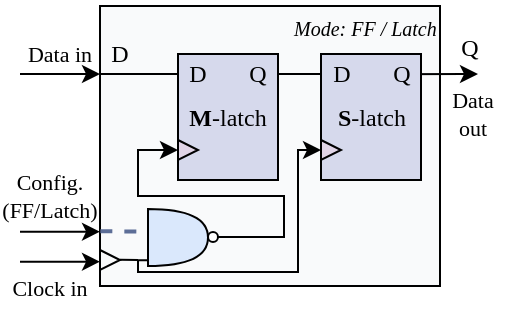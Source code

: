 <mxfile version="27.2.0">
  <diagram name="第 1 页" id="2U3ec2Lrw3CJrJBVDBDu">
    <mxGraphModel dx="-179" dy="202" grid="1" gridSize="10" guides="1" tooltips="1" connect="1" arrows="1" fold="1" page="1" pageScale="1" pageWidth="255" pageHeight="155" math="0" shadow="0">
      <root>
        <mxCell id="0" />
        <mxCell id="1" parent="0" />
        <mxCell id="G3UJgIYXZJjlc9Zsjnps-1" value="" style="rounded=0;whiteSpace=wrap;html=1;fillColor=#F9FAFB;strokeColor=#000000;strokeWidth=1;fontFamily=Times New Roman;" parent="1" vertex="1">
          <mxGeometry x="561" y="4" width="170" height="140" as="geometry" />
        </mxCell>
        <mxCell id="G3UJgIYXZJjlc9Zsjnps-10" value="" style="triangle;whiteSpace=wrap;html=1;strokeWidth=1;fillColor=light-dark(#f9fafb, #1d293b);strokeColor=#000000;fontFamily=Times New Roman;" parent="1" vertex="1">
          <mxGeometry x="561" y="126" width="10" height="10" as="geometry" />
        </mxCell>
        <mxCell id="G3UJgIYXZJjlc9Zsjnps-12" value="" style="endArrow=classic;html=1;rounded=0;edgeStyle=orthogonalEdgeStyle;strokeWidth=1;endFill=1;fontFamily=Times New Roman;entryX=0;entryY=0.5;entryDx=0;entryDy=0;exitX=1;exitY=0.5;exitDx=0;exitDy=0;" parent="1" source="CMmrb7xc84JLPNAdee97-41" target="wC-l8S20R2a5h-04oCZZ-35" edge="1">
          <mxGeometry width="50" height="50" relative="1" as="geometry">
            <mxPoint x="650" y="119.5" as="sourcePoint" />
            <mxPoint x="592.887" y="76.809" as="targetPoint" />
            <Array as="points">
              <mxPoint x="653" y="120" />
              <mxPoint x="653" y="99" />
              <mxPoint x="580" y="99" />
              <mxPoint x="580" y="76" />
            </Array>
          </mxGeometry>
        </mxCell>
        <mxCell id="G3UJgIYXZJjlc9Zsjnps-13" value="D" style="text;html=1;align=center;verticalAlign=middle;whiteSpace=wrap;rounded=0;fontFamily=Times New Roman;" parent="1" vertex="1">
          <mxGeometry x="561" y="18" width="20" height="20" as="geometry" />
        </mxCell>
        <mxCell id="G3UJgIYXZJjlc9Zsjnps-14" value="" style="endArrow=none;html=1;rounded=0;strokeWidth=1;endFill=1;fontFamily=Times New Roman;startFill=0;entryX=0;entryY=0.5;entryDx=0;entryDy=0;" parent="1" target="wC-l8S20R2a5h-04oCZZ-36" edge="1">
          <mxGeometry width="50" height="50" relative="1" as="geometry">
            <mxPoint x="561" y="38" as="sourcePoint" />
            <mxPoint x="581" y="41" as="targetPoint" />
          </mxGeometry>
        </mxCell>
        <mxCell id="G3UJgIYXZJjlc9Zsjnps-20" value="Q" style="text;html=1;align=center;verticalAlign=middle;whiteSpace=wrap;rounded=0;fontFamily=Times New Roman;" parent="1" vertex="1">
          <mxGeometry x="736" y="15" width="20" height="20" as="geometry" />
        </mxCell>
        <mxCell id="G3UJgIYXZJjlc9Zsjnps-21" value="Data in" style="text;html=1;align=center;verticalAlign=middle;whiteSpace=wrap;rounded=0;fontFamily=Times New Roman;fontSize=11;" parent="1" vertex="1">
          <mxGeometry x="516" y="13" width="50" height="30" as="geometry" />
        </mxCell>
        <mxCell id="G3UJgIYXZJjlc9Zsjnps-22" value="" style="endArrow=classic;html=1;rounded=0;fontFamily=Times New Roman;" parent="1" edge="1">
          <mxGeometry width="50" height="50" relative="1" as="geometry">
            <mxPoint x="521" y="38" as="sourcePoint" />
            <mxPoint x="561" y="38" as="targetPoint" />
          </mxGeometry>
        </mxCell>
        <mxCell id="G3UJgIYXZJjlc9Zsjnps-23" value="" style="endArrow=classic;html=1;rounded=0;fontFamily=Times New Roman;" parent="1" edge="1">
          <mxGeometry width="50" height="50" relative="1" as="geometry">
            <mxPoint x="521" y="116.83" as="sourcePoint" />
            <mxPoint x="561" y="116.83" as="targetPoint" />
          </mxGeometry>
        </mxCell>
        <mxCell id="G3UJgIYXZJjlc9Zsjnps-24" value="Config. (FF/Latch)" style="text;html=1;align=center;verticalAlign=middle;whiteSpace=wrap;rounded=0;fontFamily=Times New Roman;fontSize=11;" parent="1" vertex="1">
          <mxGeometry x="511" y="84" width="50" height="30" as="geometry" />
        </mxCell>
        <mxCell id="G3UJgIYXZJjlc9Zsjnps-25" value="&lt;span style=&quot;background-color: transparent; color: light-dark(rgb(0, 0, 0), rgb(255, 255, 255));&quot;&gt;Data&lt;/span&gt;&lt;br&gt;&lt;div&gt;out&lt;/div&gt;" style="text;html=1;align=center;verticalAlign=middle;whiteSpace=wrap;rounded=0;fontFamily=Times New Roman;fontSize=11;" parent="1" vertex="1">
          <mxGeometry x="730" y="43" width="35" height="30" as="geometry" />
        </mxCell>
        <mxCell id="G3UJgIYXZJjlc9Zsjnps-26" value="" style="endArrow=classic;html=1;rounded=0;fontFamily=Times New Roman;exitX=0.5;exitY=0;exitDx=0;exitDy=0;" parent="1" edge="1">
          <mxGeometry width="50" height="50" relative="1" as="geometry">
            <mxPoint x="701" y="38.18" as="sourcePoint" />
            <mxPoint x="750" y="38" as="targetPoint" />
          </mxGeometry>
        </mxCell>
        <mxCell id="G3UJgIYXZJjlc9Zsjnps-27" value="" style="endArrow=none;html=1;rounded=0;exitX=0.001;exitY=0.933;exitDx=0;exitDy=0;exitPerimeter=0;strokeWidth=2;endFill=1;fontFamily=Times New Roman;strokeColor=#5D6E97;dashed=1;startFill=0;" parent="1" edge="1">
          <mxGeometry width="50" height="50" relative="1" as="geometry">
            <mxPoint x="561.17" y="116.62" as="sourcePoint" />
            <mxPoint x="600" y="117" as="targetPoint" />
          </mxGeometry>
        </mxCell>
        <mxCell id="G3UJgIYXZJjlc9Zsjnps-28" value="" style="endArrow=classic;html=1;rounded=0;fontFamily=Times New Roman;" parent="1" edge="1">
          <mxGeometry width="50" height="50" relative="1" as="geometry">
            <mxPoint x="521" y="131.83" as="sourcePoint" />
            <mxPoint x="561" y="131.83" as="targetPoint" />
          </mxGeometry>
        </mxCell>
        <mxCell id="G3UJgIYXZJjlc9Zsjnps-29" value="Clock in" style="text;html=1;align=center;verticalAlign=middle;whiteSpace=wrap;rounded=0;fontFamily=Times New Roman;fontSize=11;" parent="1" vertex="1">
          <mxGeometry x="516" y="134" width="40" height="21" as="geometry" />
        </mxCell>
        <mxCell id="wC-l8S20R2a5h-04oCZZ-8" style="edgeStyle=orthogonalEdgeStyle;rounded=0;orthogonalLoop=1;jettySize=auto;html=1;exitX=0.5;exitY=1;exitDx=0;exitDy=0;fontFamily=Times New Roman;" parent="1" source="G3UJgIYXZJjlc9Zsjnps-20" target="G3UJgIYXZJjlc9Zsjnps-20" edge="1">
          <mxGeometry relative="1" as="geometry" />
        </mxCell>
        <mxCell id="wC-l8S20R2a5h-04oCZZ-33" value="" style="group" parent="1" vertex="1" connectable="0">
          <mxGeometry x="600" y="28" width="50" height="63" as="geometry" />
        </mxCell>
        <mxCell id="wC-l8S20R2a5h-04oCZZ-34" value="&lt;b&gt;M&lt;/b&gt;-latch" style="rounded=0;whiteSpace=wrap;html=1;fillColor=#D6D9EC;strokeColor=light-dark(#000000, #9577a3);strokeWidth=1;fontFamily=Times New Roman;" parent="wC-l8S20R2a5h-04oCZZ-33" vertex="1">
          <mxGeometry width="50" height="63" as="geometry" />
        </mxCell>
        <mxCell id="wC-l8S20R2a5h-04oCZZ-35" value="" style="triangle;whiteSpace=wrap;html=1;strokeWidth=1;fillColor=#e1d5e7;strokeColor=#000000;fontFamily=Times New Roman;" parent="wC-l8S20R2a5h-04oCZZ-33" vertex="1">
          <mxGeometry y="43" width="10" height="10" as="geometry" />
        </mxCell>
        <mxCell id="wC-l8S20R2a5h-04oCZZ-36" value="D" style="text;html=1;align=center;verticalAlign=middle;whiteSpace=wrap;rounded=0;fontFamily=Times New Roman;" parent="wC-l8S20R2a5h-04oCZZ-33" vertex="1">
          <mxGeometry width="20" height="20" as="geometry" />
        </mxCell>
        <mxCell id="wC-l8S20R2a5h-04oCZZ-37" value="Q" style="text;html=1;align=center;verticalAlign=middle;whiteSpace=wrap;rounded=0;fontFamily=Times New Roman;" parent="wC-l8S20R2a5h-04oCZZ-33" vertex="1">
          <mxGeometry x="30" width="20" height="20" as="geometry" />
        </mxCell>
        <mxCell id="wC-l8S20R2a5h-04oCZZ-39" value="" style="group" parent="1" vertex="1" connectable="0">
          <mxGeometry x="671.5" y="28" width="50" height="63" as="geometry" />
        </mxCell>
        <mxCell id="wC-l8S20R2a5h-04oCZZ-40" value="&lt;b&gt;S&lt;/b&gt;-latch" style="rounded=0;whiteSpace=wrap;html=1;fillColor=#D6D9EC;strokeColor=light-dark(#000000, #9577a3);strokeWidth=1;fontFamily=Times New Roman;" parent="wC-l8S20R2a5h-04oCZZ-39" vertex="1">
          <mxGeometry width="50" height="63" as="geometry" />
        </mxCell>
        <mxCell id="wC-l8S20R2a5h-04oCZZ-41" value="" style="triangle;whiteSpace=wrap;html=1;strokeWidth=1;fillColor=#e1d5e7;strokeColor=#000000;fontFamily=Times New Roman;" parent="wC-l8S20R2a5h-04oCZZ-39" vertex="1">
          <mxGeometry y="43" width="10" height="10" as="geometry" />
        </mxCell>
        <mxCell id="wC-l8S20R2a5h-04oCZZ-42" value="D" style="text;html=1;align=center;verticalAlign=middle;whiteSpace=wrap;rounded=0;fontFamily=Times New Roman;" parent="wC-l8S20R2a5h-04oCZZ-39" vertex="1">
          <mxGeometry width="20" height="20" as="geometry" />
        </mxCell>
        <mxCell id="wC-l8S20R2a5h-04oCZZ-43" value="Q" style="text;html=1;align=center;verticalAlign=middle;whiteSpace=wrap;rounded=0;fontFamily=Times New Roman;" parent="wC-l8S20R2a5h-04oCZZ-39" vertex="1">
          <mxGeometry x="30" width="20" height="20" as="geometry" />
        </mxCell>
        <mxCell id="wC-l8S20R2a5h-04oCZZ-44" style="edgeStyle=orthogonalEdgeStyle;rounded=0;orthogonalLoop=1;jettySize=auto;html=1;entryX=0;entryY=0.5;entryDx=0;entryDy=0;endArrow=none;startFill=0;" parent="1" source="wC-l8S20R2a5h-04oCZZ-37" target="wC-l8S20R2a5h-04oCZZ-42" edge="1">
          <mxGeometry relative="1" as="geometry">
            <Array as="points">
              <mxPoint x="651" y="38" />
              <mxPoint x="651" y="38" />
            </Array>
          </mxGeometry>
        </mxCell>
        <mxCell id="wC-l8S20R2a5h-04oCZZ-53" value="&lt;font style=&quot;font-size: 10px;&quot; face=&quot;Times New Roman&quot;&gt;&lt;i&gt;Mode: FF / Latch&lt;/i&gt;&lt;/font&gt;" style="text;whiteSpace=wrap;html=1;" parent="1" vertex="1">
          <mxGeometry x="656" y="1" width="75" height="20" as="geometry" />
        </mxCell>
        <mxCell id="GTNCocy2A5qM65icqbY7-2" value="" style="endArrow=none;html=1;rounded=0;strokeWidth=1;endFill=1;fontFamily=Times New Roman;startFill=0;" parent="1" edge="1">
          <mxGeometry width="50" height="50" relative="1" as="geometry">
            <mxPoint x="571" y="130.85" as="sourcePoint" />
            <mxPoint x="580" y="131" as="targetPoint" />
          </mxGeometry>
        </mxCell>
        <mxCell id="GTNCocy2A5qM65icqbY7-12" value="" style="shape=or;whiteSpace=wrap;html=1;fillColor=#dae8fc;strokeColor=#000000;" parent="1" vertex="1">
          <mxGeometry x="585" y="105.5" width="30" height="28.5" as="geometry" />
        </mxCell>
        <mxCell id="GTNCocy2A5qM65icqbY7-15" value="" style="endArrow=classic;html=1;rounded=0;strokeWidth=1;endFill=1;fontFamily=Times New Roman;entryX=0;entryY=0.5;entryDx=0;entryDy=0;edgeStyle=orthogonalEdgeStyle;exitX=-0.012;exitY=0.899;exitDx=0;exitDy=0;exitPerimeter=0;" parent="1" target="wC-l8S20R2a5h-04oCZZ-41" edge="1" source="GTNCocy2A5qM65icqbY7-12">
          <mxGeometry width="50" height="50" relative="1" as="geometry">
            <mxPoint x="590" y="131" as="sourcePoint" />
            <mxPoint x="671.5" y="83.0" as="targetPoint" />
            <Array as="points">
              <mxPoint x="580" y="131" />
              <mxPoint x="580" y="137" />
              <mxPoint x="660" y="137" />
              <mxPoint x="660" y="76" />
            </Array>
          </mxGeometry>
        </mxCell>
        <mxCell id="CMmrb7xc84JLPNAdee97-41" value="" style="ellipse;whiteSpace=wrap;html=1;aspect=fixed;" vertex="1" parent="1">
          <mxGeometry x="615" y="117" width="5" height="5" as="geometry" />
        </mxCell>
      </root>
    </mxGraphModel>
  </diagram>
</mxfile>
